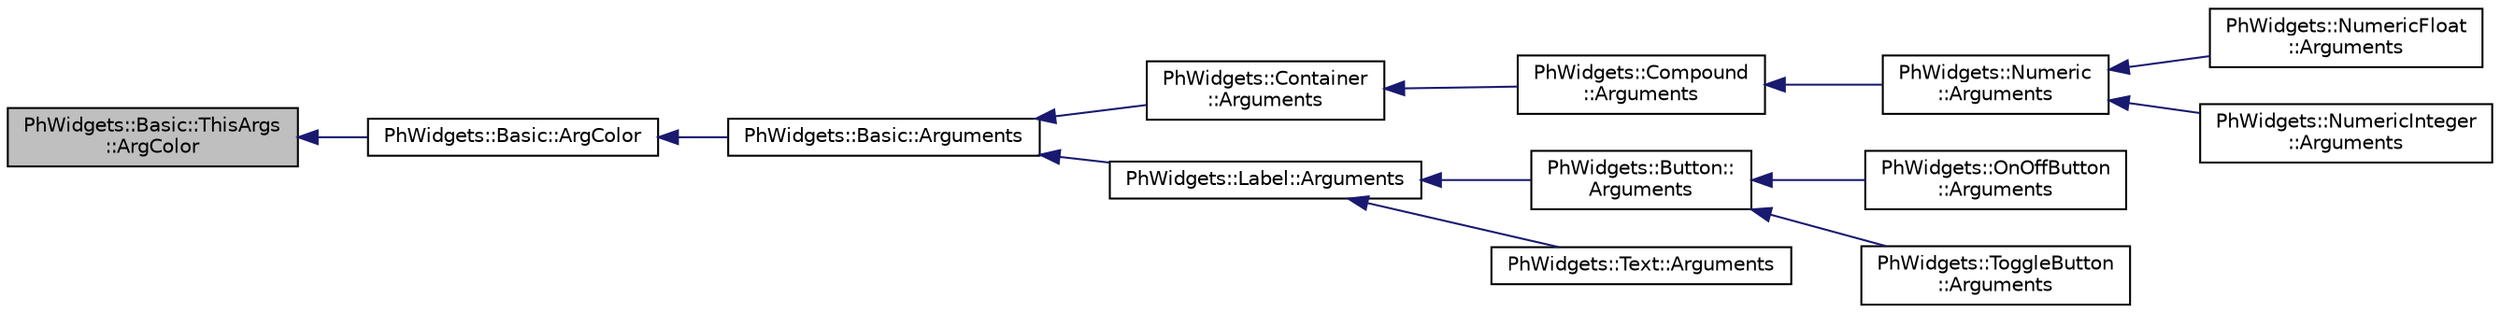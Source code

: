 digraph "PhWidgets::Basic::ThisArgs::ArgColor"
{
  edge [fontname="Helvetica",fontsize="10",labelfontname="Helvetica",labelfontsize="10"];
  node [fontname="Helvetica",fontsize="10",shape=record];
  rankdir="LR";
  Node0 [label="PhWidgets::Basic::ThisArgs\l::ArgColor",height=0.2,width=0.4,color="black", fillcolor="grey75", style="filled", fontcolor="black"];
  Node0 -> Node1 [dir="back",color="midnightblue",fontsize="10",style="solid",fontname="Helvetica"];
  Node1 [label="PhWidgets::Basic::ArgColor",height=0.2,width=0.4,color="black", fillcolor="white", style="filled",URL="$struct_ph_widgets_1_1_basic_1_1_arg_color.html"];
  Node1 -> Node2 [dir="back",color="midnightblue",fontsize="10",style="solid",fontname="Helvetica"];
  Node2 [label="PhWidgets::Basic::Arguments",height=0.2,width=0.4,color="black", fillcolor="white", style="filled",URL="$struct_ph_widgets_1_1_basic_1_1_arguments.html"];
  Node2 -> Node3 [dir="back",color="midnightblue",fontsize="10",style="solid",fontname="Helvetica"];
  Node3 [label="PhWidgets::Container\l::Arguments",height=0.2,width=0.4,color="black", fillcolor="white", style="filled",URL="$struct_ph_widgets_1_1_container_1_1_arguments.html"];
  Node3 -> Node4 [dir="back",color="midnightblue",fontsize="10",style="solid",fontname="Helvetica"];
  Node4 [label="PhWidgets::Compound\l::Arguments",height=0.2,width=0.4,color="black", fillcolor="white", style="filled",URL="$struct_ph_widgets_1_1_compound_1_1_arguments.html"];
  Node4 -> Node5 [dir="back",color="midnightblue",fontsize="10",style="solid",fontname="Helvetica"];
  Node5 [label="PhWidgets::Numeric\l::Arguments",height=0.2,width=0.4,color="black", fillcolor="white", style="filled",URL="$struct_ph_widgets_1_1_numeric_1_1_arguments.html"];
  Node5 -> Node6 [dir="back",color="midnightblue",fontsize="10",style="solid",fontname="Helvetica"];
  Node6 [label="PhWidgets::NumericFloat\l::Arguments",height=0.2,width=0.4,color="black", fillcolor="white", style="filled",URL="$struct_ph_widgets_1_1_numeric_float_1_1_arguments.html"];
  Node5 -> Node7 [dir="back",color="midnightblue",fontsize="10",style="solid",fontname="Helvetica"];
  Node7 [label="PhWidgets::NumericInteger\l::Arguments",height=0.2,width=0.4,color="black", fillcolor="white", style="filled",URL="$struct_ph_widgets_1_1_numeric_integer_1_1_arguments.html"];
  Node2 -> Node8 [dir="back",color="midnightblue",fontsize="10",style="solid",fontname="Helvetica"];
  Node8 [label="PhWidgets::Label::Arguments",height=0.2,width=0.4,color="black", fillcolor="white", style="filled",URL="$struct_ph_widgets_1_1_label_1_1_arguments.html"];
  Node8 -> Node9 [dir="back",color="midnightblue",fontsize="10",style="solid",fontname="Helvetica"];
  Node9 [label="PhWidgets::Button::\lArguments",height=0.2,width=0.4,color="black", fillcolor="white", style="filled",URL="$struct_ph_widgets_1_1_button_1_1_arguments.html"];
  Node9 -> Node10 [dir="back",color="midnightblue",fontsize="10",style="solid",fontname="Helvetica"];
  Node10 [label="PhWidgets::OnOffButton\l::Arguments",height=0.2,width=0.4,color="black", fillcolor="white", style="filled",URL="$struct_ph_widgets_1_1_on_off_button_1_1_arguments.html"];
  Node9 -> Node11 [dir="back",color="midnightblue",fontsize="10",style="solid",fontname="Helvetica"];
  Node11 [label="PhWidgets::ToggleButton\l::Arguments",height=0.2,width=0.4,color="black", fillcolor="white", style="filled",URL="$struct_ph_widgets_1_1_toggle_button_1_1_arguments.html"];
  Node8 -> Node12 [dir="back",color="midnightblue",fontsize="10",style="solid",fontname="Helvetica"];
  Node12 [label="PhWidgets::Text::Arguments",height=0.2,width=0.4,color="black", fillcolor="white", style="filled",URL="$struct_ph_widgets_1_1_text_1_1_arguments.html"];
}
